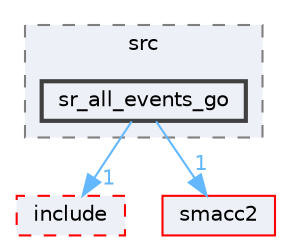 digraph "smacc2_state_reactor_library/sr_all_events_go/src/sr_all_events_go"
{
 // LATEX_PDF_SIZE
  bgcolor="transparent";
  edge [fontname=Helvetica,fontsize=10,labelfontname=Helvetica,labelfontsize=10];
  node [fontname=Helvetica,fontsize=10,shape=box,height=0.2,width=0.4];
  compound=true
  subgraph clusterdir_4cc01389c413e47c55cdd761ba4047ac {
    graph [ bgcolor="#edf0f7", pencolor="grey50", label="src", fontname=Helvetica,fontsize=10 style="filled,dashed", URL="dir_4cc01389c413e47c55cdd761ba4047ac.html",tooltip=""]
  dir_a1394e7148f68abb72cf30e5045dfeb0 [label="sr_all_events_go", fillcolor="#edf0f7", color="grey25", style="filled,bold", URL="dir_a1394e7148f68abb72cf30e5045dfeb0.html",tooltip=""];
  }
  dir_7e22b4356d9e24cd0bcfc7ca8dee70f6 [label="include", fillcolor="#edf0f7", color="red", style="filled,dashed", URL="dir_7e22b4356d9e24cd0bcfc7ca8dee70f6.html",tooltip=""];
  dir_ce4c19d6108cf5285f3105ec9cd73bf1 [label="smacc2", fillcolor="#edf0f7", color="red", style="filled", URL="dir_ce4c19d6108cf5285f3105ec9cd73bf1.html",tooltip=""];
  dir_a1394e7148f68abb72cf30e5045dfeb0->dir_7e22b4356d9e24cd0bcfc7ca8dee70f6 [headlabel="1", labeldistance=1.5 headhref="dir_000052_000026.html" color="steelblue1" fontcolor="steelblue1"];
  dir_a1394e7148f68abb72cf30e5045dfeb0->dir_ce4c19d6108cf5285f3105ec9cd73bf1 [headlabel="1", labeldistance=1.5 headhref="dir_000052_000043.html" color="steelblue1" fontcolor="steelblue1"];
}
